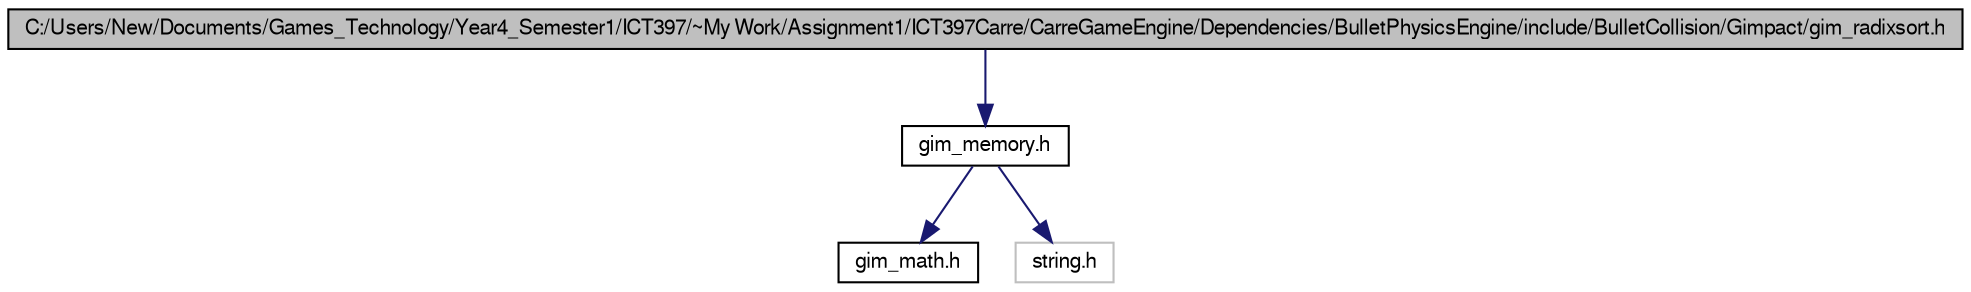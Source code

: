 digraph G
{
  bgcolor="transparent";
  edge [fontname="FreeSans",fontsize=10,labelfontname="FreeSans",labelfontsize=10];
  node [fontname="FreeSans",fontsize=10,shape=record];
  Node1 [label="C:/Users/New/Documents/Games_Technology/Year4_Semester1/ICT397/~My Work/Assignment1/ICT397Carre/CarreGameEngine/Dependencies/BulletPhysicsEngine/include/BulletCollision/Gimpact/gim_radixsort.h",height=0.2,width=0.4,color="black", fillcolor="grey75", style="filled" fontcolor="black"];
  Node1 -> Node2 [color="midnightblue",fontsize=10,style="solid"];
  Node2 [label="gim_memory.h",height=0.2,width=0.4,color="black",URL="$gim__memory_8h.html"];
  Node2 -> Node3 [color="midnightblue",fontsize=10,style="solid"];
  Node3 [label="gim_math.h",height=0.2,width=0.4,color="black",URL="$gim__math_8h.html"];
  Node2 -> Node4 [color="midnightblue",fontsize=10,style="solid"];
  Node4 [label="string.h",height=0.2,width=0.4,color="grey75"];
}
